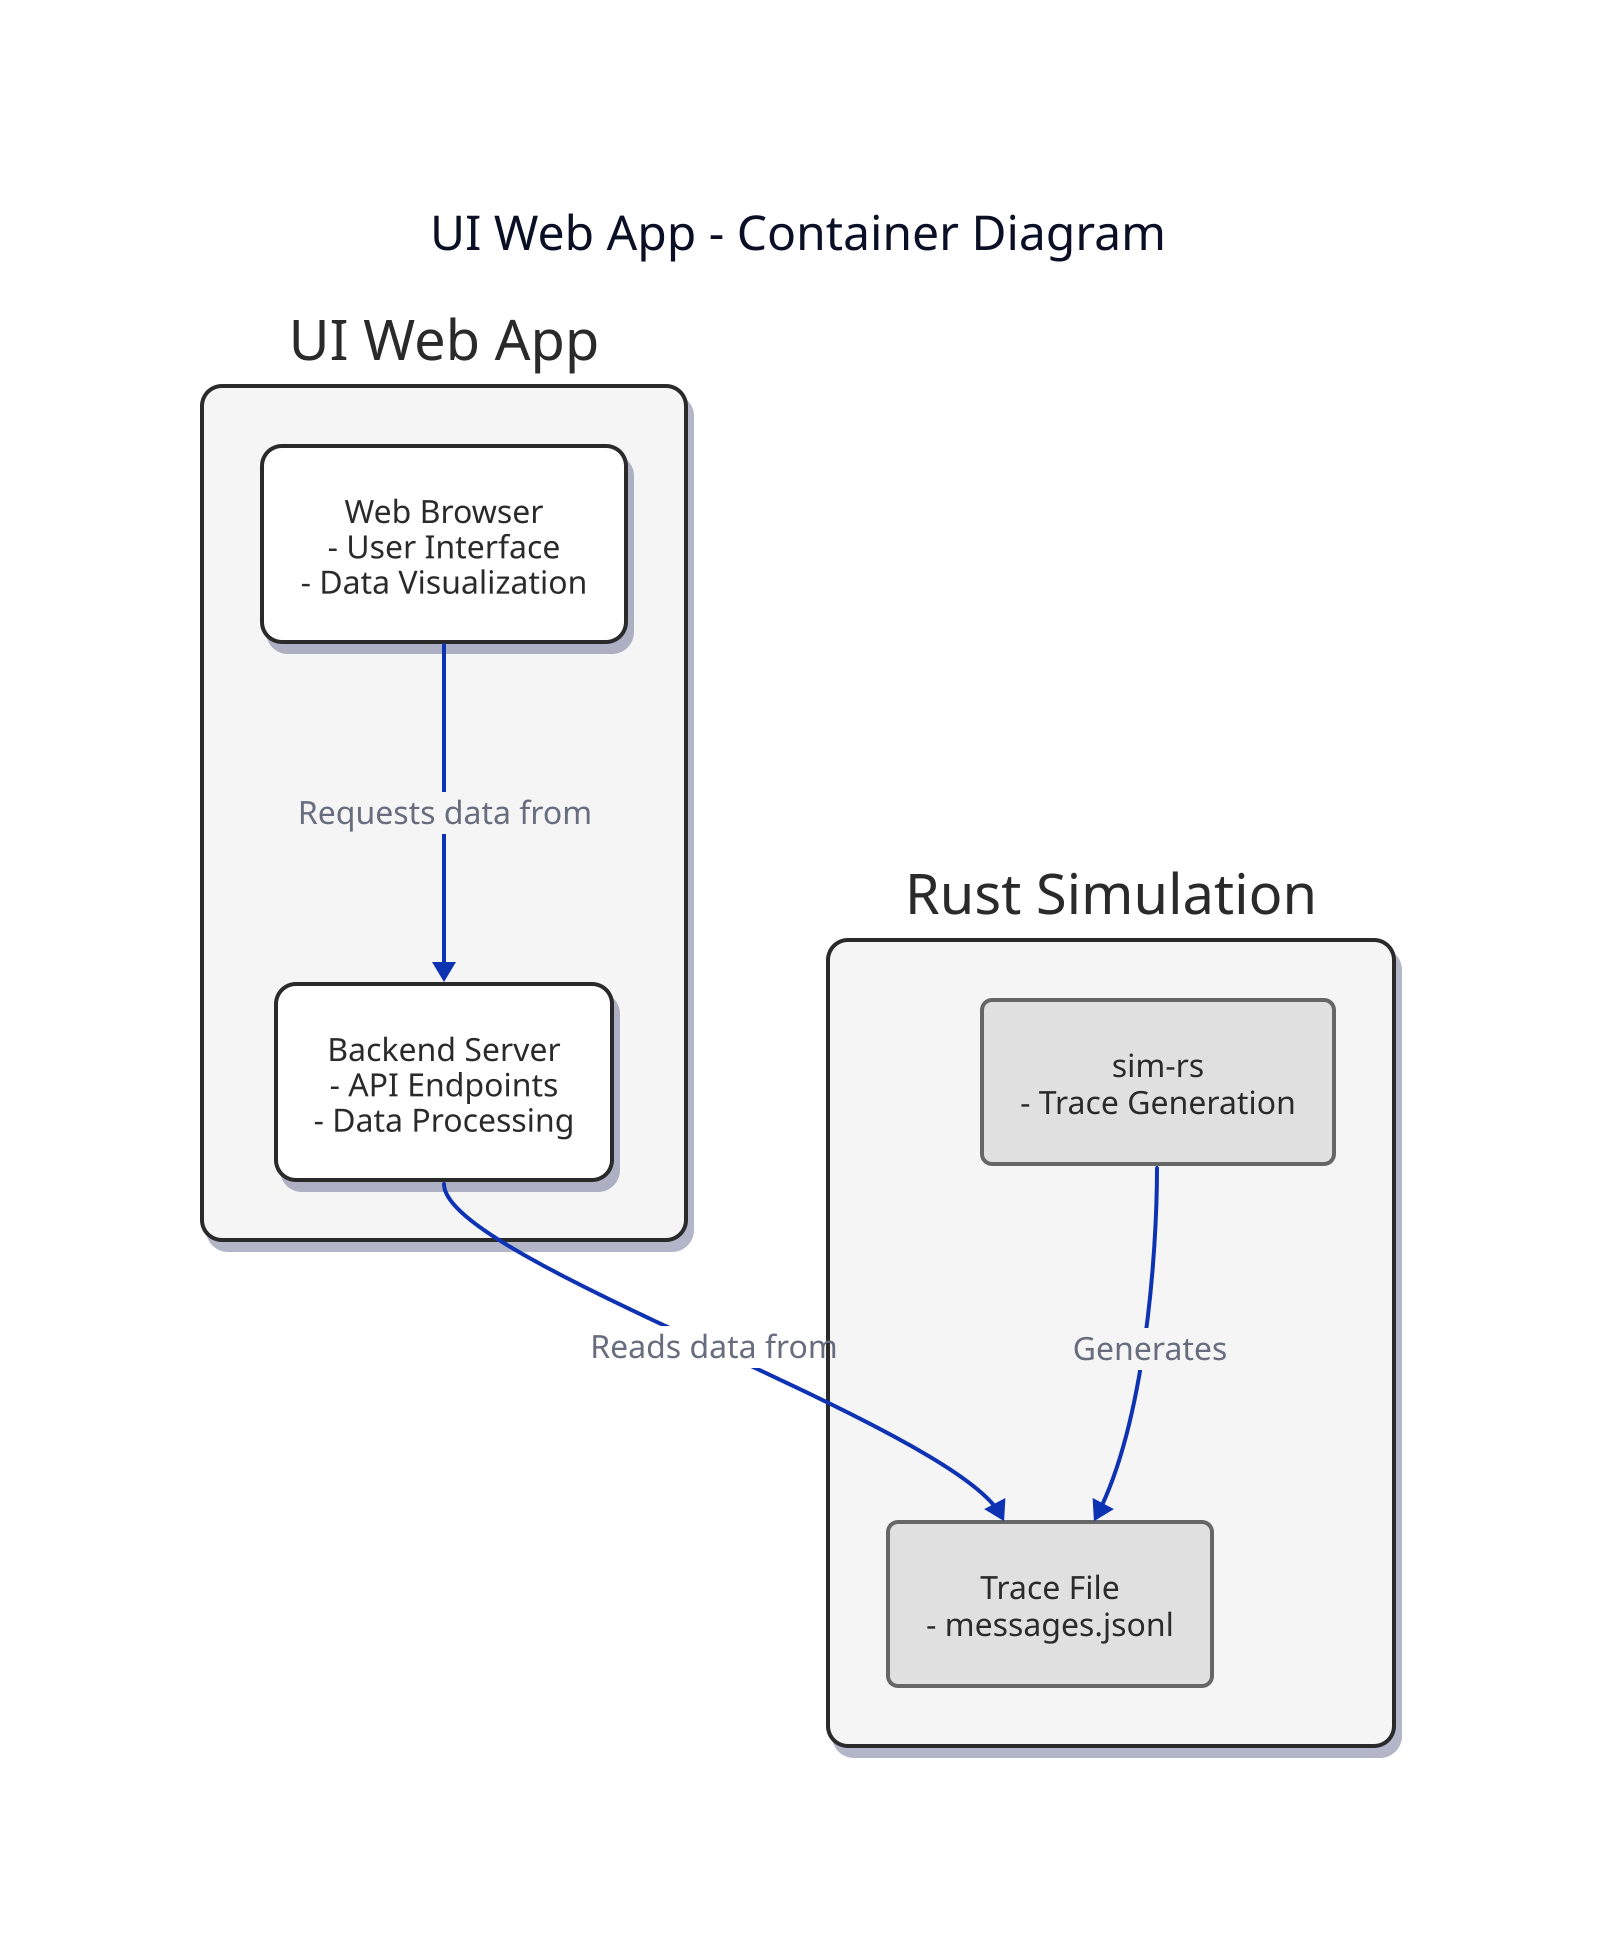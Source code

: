 title: {
  label: "UI Web App - Container Diagram"
  near: top-center
  shape: text
  style.font-size: 24
  style.bold: true
}

# Styles
classes: {
  container: {
    style: {
      stroke: "#2a2a2a"
      fill: "#f5f5f5"
      font-color: "#2a2a2a"
      border-radius: 10
      shadow: true
    }
  }
  component: {
    style: {
      stroke: "#2a2a2a"
      fill: "#ffffff"
      font-color: "#2a2a2a"
      border-radius: 10
      shadow: true
    }
  }
  external: {
    style: {
      stroke: "#666666"
      fill: "#e0e0e0"
      font-color: "#2a2a2a"
      border-radius: 5
      shadow: false
    }
  }
}

# Main Containers
ui-web-app: {
  class: container
  label: "UI Web App"

  browser: {
    class: component
    label: "Web Browser\n- User Interface\n- Data Visualization"
  }

  server: {
    class: component
    label: "Backend Server\n- API Endpoints\n- Data Processing"
  }
}

external-systems: {
  class: container
  label: "Rust Simulation"

  sim-rs: {
    class: external
    label: "sim-rs\n- Trace Generation"
  }

  trace-file: {
    class: external
    label: "Trace File\n- messages.jsonl"
  }
}

# Relationships
ui-web-app.browser -> ui-web-app.server: "Requests data from"
ui-web-app.server -> external-systems.trace-file: "Reads data from"
external-systems.sim-rs -> external-systems.trace-file: "Generates"
